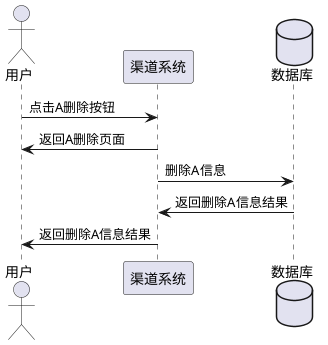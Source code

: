 @startuml
actor 用户
participant 渠道系统
database 数据库

用户->渠道系统:点击A删除按钮
渠道系统->用户:返回A删除页面
渠道系统->数据库:删除A信息
数据库->渠道系统:返回删除A信息结果
渠道系统->用户:返回删除A信息结果
@enduml
